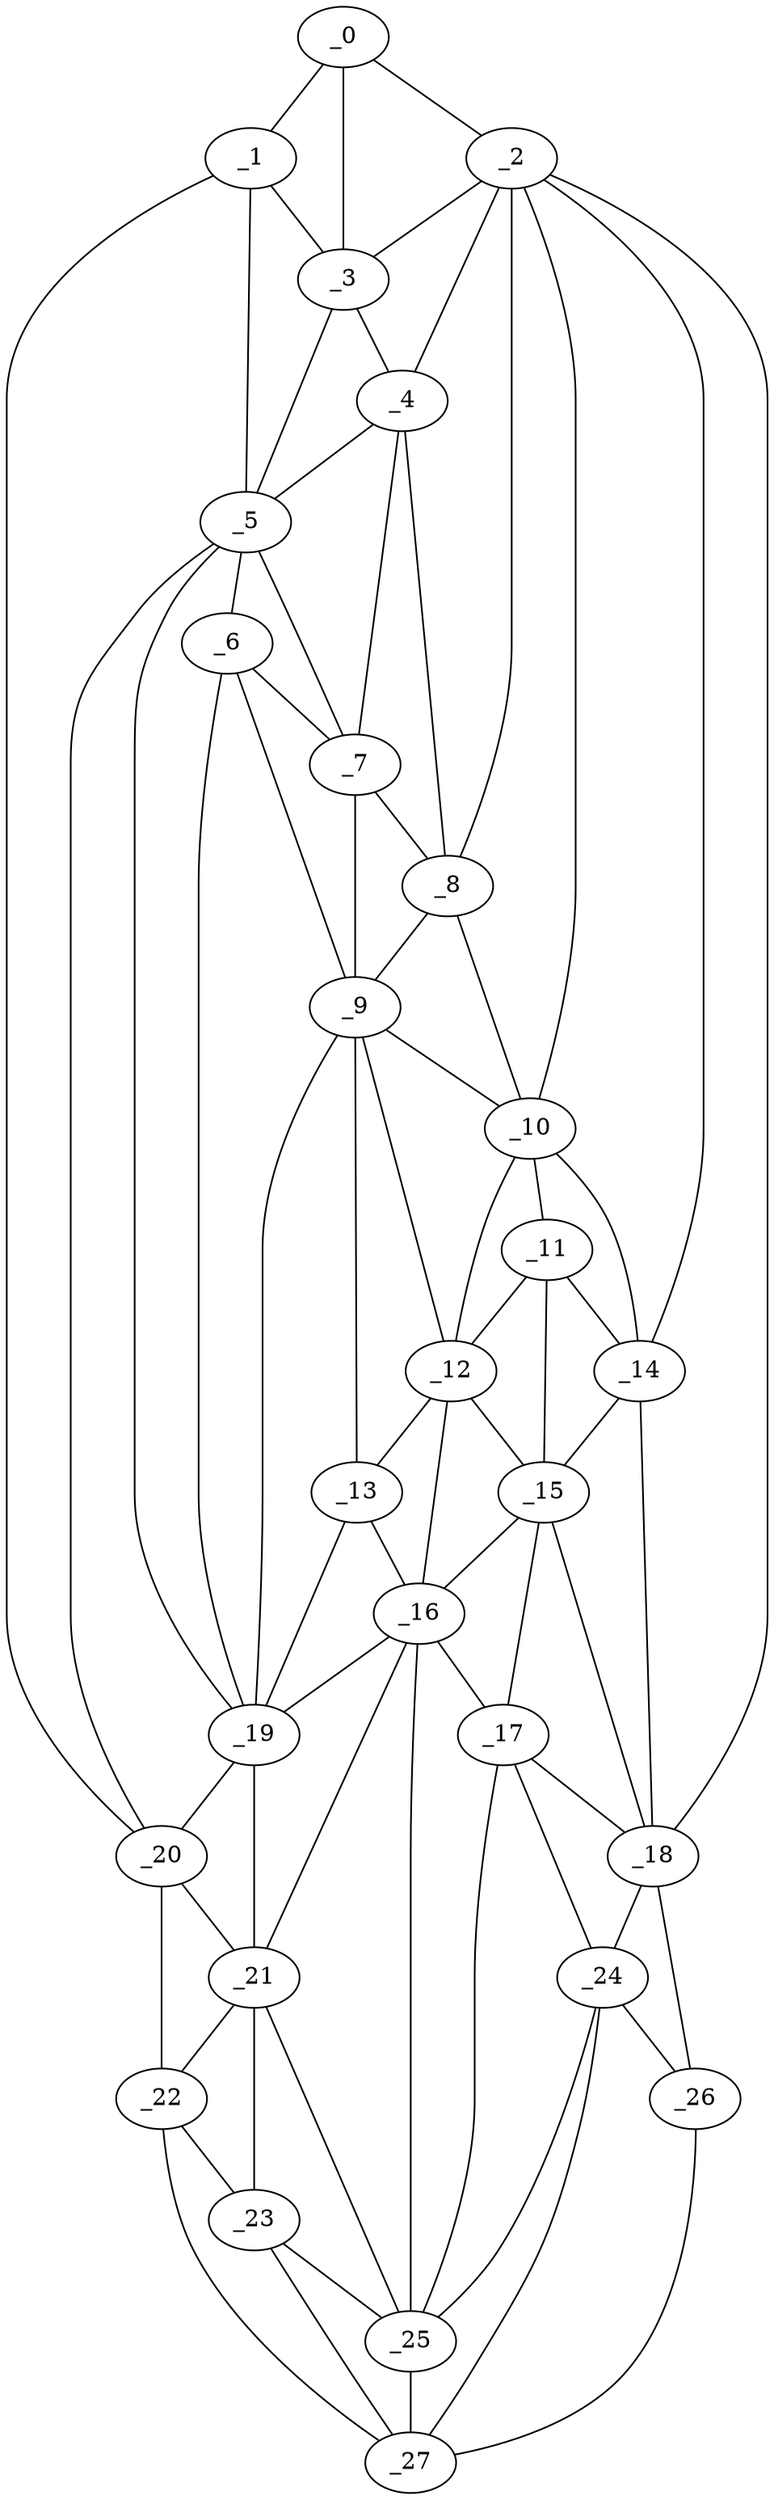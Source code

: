 graph "obj72__280.gxl" {
	_0	 [x=4,
		y=39];
	_1	 [x=5,
		y=47];
	_0 -- _1	 [valence=1];
	_2	 [x=15,
		y=29];
	_0 -- _2	 [valence=1];
	_3	 [x=16,
		y=42];
	_0 -- _3	 [valence=2];
	_1 -- _3	 [valence=1];
	_5	 [x=31,
		y=51];
	_1 -- _5	 [valence=2];
	_20	 [x=103,
		y=86];
	_1 -- _20	 [valence=1];
	_2 -- _3	 [valence=2];
	_4	 [x=19,
		y=37];
	_2 -- _4	 [valence=2];
	_8	 [x=57,
		y=32];
	_2 -- _8	 [valence=1];
	_10	 [x=63,
		y=29];
	_2 -- _10	 [valence=2];
	_14	 [x=77,
		y=28];
	_2 -- _14	 [valence=1];
	_18	 [x=94,
		y=27];
	_2 -- _18	 [valence=1];
	_3 -- _4	 [valence=2];
	_3 -- _5	 [valence=2];
	_4 -- _5	 [valence=1];
	_7	 [x=50,
		y=42];
	_4 -- _7	 [valence=2];
	_4 -- _8	 [valence=2];
	_6	 [x=45,
		y=50];
	_5 -- _6	 [valence=2];
	_5 -- _7	 [valence=1];
	_19	 [x=99,
		y=82];
	_5 -- _19	 [valence=2];
	_5 -- _20	 [valence=1];
	_6 -- _7	 [valence=2];
	_9	 [x=61,
		y=48];
	_6 -- _9	 [valence=2];
	_6 -- _19	 [valence=2];
	_7 -- _8	 [valence=2];
	_7 -- _9	 [valence=2];
	_8 -- _9	 [valence=2];
	_8 -- _10	 [valence=2];
	_9 -- _10	 [valence=1];
	_12	 [x=74,
		y=45];
	_9 -- _12	 [valence=2];
	_13	 [x=75,
		y=51];
	_9 -- _13	 [valence=2];
	_9 -- _19	 [valence=2];
	_11	 [x=72,
		y=30];
	_10 -- _11	 [valence=2];
	_10 -- _12	 [valence=1];
	_10 -- _14	 [valence=2];
	_11 -- _12	 [valence=2];
	_11 -- _14	 [valence=2];
	_15	 [x=82,
		y=38];
	_11 -- _15	 [valence=2];
	_12 -- _13	 [valence=2];
	_12 -- _15	 [valence=2];
	_16	 [x=84,
		y=50];
	_12 -- _16	 [valence=1];
	_13 -- _16	 [valence=2];
	_13 -- _19	 [valence=2];
	_14 -- _15	 [valence=2];
	_14 -- _18	 [valence=2];
	_15 -- _16	 [valence=1];
	_17	 [x=89,
		y=41];
	_15 -- _17	 [valence=2];
	_15 -- _18	 [valence=1];
	_16 -- _17	 [valence=2];
	_16 -- _19	 [valence=1];
	_21	 [x=107,
		y=76];
	_16 -- _21	 [valence=2];
	_25	 [x=115,
		y=63];
	_16 -- _25	 [valence=2];
	_17 -- _18	 [valence=1];
	_24	 [x=114,
		y=37];
	_17 -- _24	 [valence=2];
	_17 -- _25	 [valence=2];
	_18 -- _24	 [valence=2];
	_26	 [x=126,
		y=36];
	_18 -- _26	 [valence=1];
	_19 -- _20	 [valence=2];
	_19 -- _21	 [valence=2];
	_20 -- _21	 [valence=1];
	_22	 [x=111,
		y=89];
	_20 -- _22	 [valence=1];
	_21 -- _22	 [valence=1];
	_23	 [x=113,
		y=73];
	_21 -- _23	 [valence=2];
	_21 -- _25	 [valence=2];
	_22 -- _23	 [valence=2];
	_27	 [x=126,
		y=49];
	_22 -- _27	 [valence=1];
	_23 -- _25	 [valence=2];
	_23 -- _27	 [valence=2];
	_24 -- _25	 [valence=2];
	_24 -- _26	 [valence=1];
	_24 -- _27	 [valence=2];
	_25 -- _27	 [valence=2];
	_26 -- _27	 [valence=1];
}

